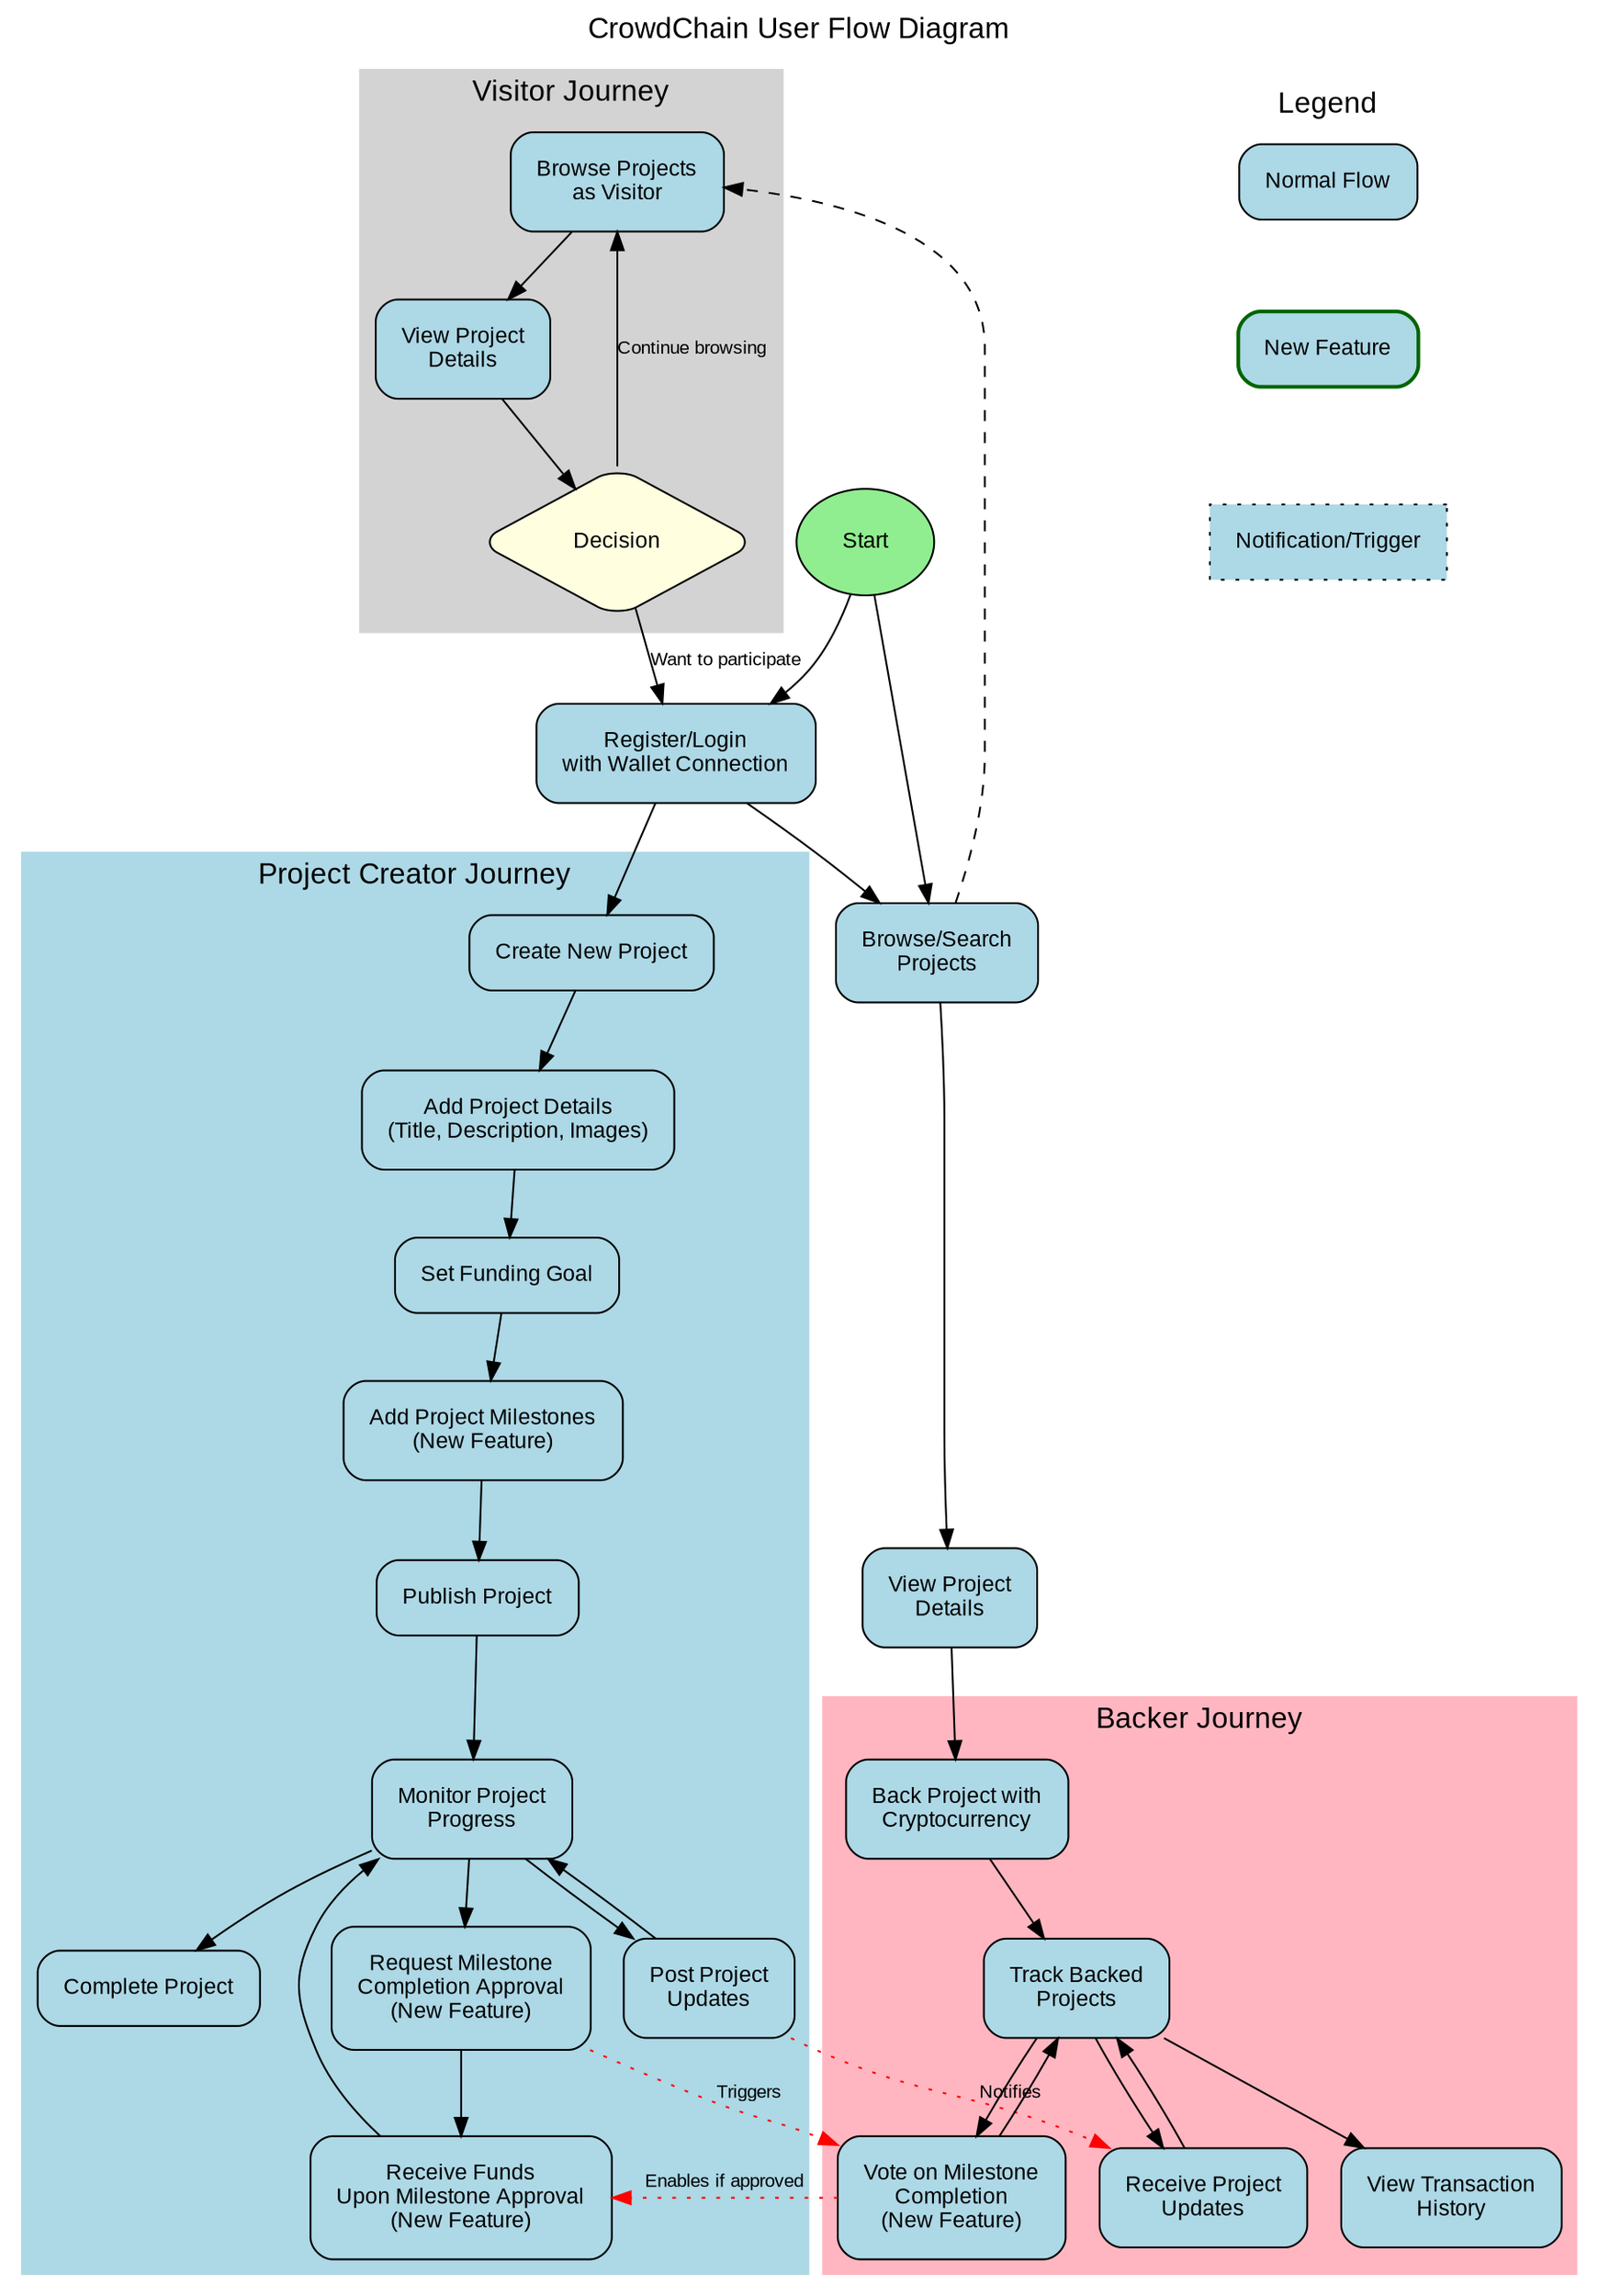 digraph CrowdChain {
    // Graph settings
    rankdir=TB;
    fontname="Arial";
    fontsize=16;
    label="CrowdChain User Flow Diagram";
    labelloc="t";
    
    // Node styles
    node [shape=box, style="rounded,filled", fillcolor=lightblue, fontname="Arial", fontsize=12, margin=0.2];
    edge [fontname="Arial", fontsize=10];
    
    // Start node
    start [label="Start", shape=oval, fillcolor=lightgreen];
    
    // Common nodes
    register [label="Register/Login\nwith Wallet Connection"];
    browse_projects [label="Browse/Search\nProjects"];
    view_project_details [label="View Project\nDetails"];
    
    // Subgraph for Visitor flow
    subgraph cluster_visitor {
        label="Visitor Journey";
        style=filled;
        color=lightgrey;
        
        visitor_browse [label="Browse Projects\nas Visitor"];
        visitor_view_details [label="View Project\nDetails"];
        visitor_decision [label="Decision", shape=diamond, fillcolor=lightyellow];
    }
    
    // Subgraph for Project Creator flow
    subgraph cluster_creator {
        label="Project Creator Journey";
        style=filled;
        color=lightblue;
        
        create_project [label="Create New Project"];
        add_project_details [label="Add Project Details\n(Title, Description, Images)"];
        set_funding_goal [label="Set Funding Goal"];
        add_milestones [label="Add Project Milestones\n(New Feature)"];
        publish_project [label="Publish Project"];
        monitor_project [label="Monitor Project\nProgress"];
        update_project [label="Post Project\nUpdates"];
        request_milestone_approval [label="Request Milestone\nCompletion Approval\n(New Feature)"];
        receive_funds [label="Receive Funds\nUpon Milestone Approval\n(New Feature)"];
        complete_project [label="Complete Project"];
    }
    
    // Subgraph for Backer flow
    subgraph cluster_backer {
        label="Backer Journey";
        style=filled;
        color=lightpink;
        
        back_project [label="Back Project with\nCryptocurrency"];
        track_backed_projects [label="Track Backed\nProjects"];
        receive_updates [label="Receive Project\nUpdates"];
        vote_on_milestone [label="Vote on Milestone\nCompletion\n(New Feature)"];
        view_transaction_history [label="View Transaction\nHistory"];
    }
    
    // Connections
    start -> register;
    start -> browse_projects;
    
    // Visitor flow
    browse_projects -> visitor_browse [style=dashed];
    visitor_browse -> visitor_view_details;
    visitor_view_details -> visitor_decision;
    visitor_decision -> register [label="Want to participate"];
    visitor_decision -> visitor_browse [label="Continue browsing"];
    
    // Common registered user paths
    register -> browse_projects;
    register -> create_project;
    browse_projects -> view_project_details;
    
    // Project Creator flow
    create_project -> add_project_details;
    add_project_details -> set_funding_goal;
    set_funding_goal -> add_milestones;
    add_milestones -> publish_project;
    publish_project -> monitor_project;
    monitor_project -> update_project;
    update_project -> monitor_project;
    monitor_project -> request_milestone_approval;
    request_milestone_approval -> receive_funds;
    receive_funds -> monitor_project;
    monitor_project -> complete_project;
    
    // Backer flow
    view_project_details -> back_project;
    back_project -> track_backed_projects;
    track_backed_projects -> receive_updates;
    receive_updates -> track_backed_projects;
    track_backed_projects -> vote_on_milestone;
    vote_on_milestone -> track_backed_projects;
    track_backed_projects -> view_transaction_history;
    
    // Cross-role interactions
    update_project -> receive_updates [style=dotted, color=red, label="Notifies"];
    request_milestone_approval -> vote_on_milestone [style=dotted, color=red, label="Triggers"];
    vote_on_milestone -> receive_funds [style=dotted, color=red, label="Enables if approved"];
    
    // Legend
    subgraph cluster_legend {
        label="Legend";
        style=filled;
        color=white;
        
        legend_normal [label="Normal Flow", shape=box];
        legend_new [label="New Feature", shape=box, color=darkgreen, penwidth=2.0];
        legend_notification [label="Notification/Trigger", shape=box, style="dotted,filled"];
        
        legend_normal -> legend_new [style=invis];
        legend_new -> legend_notification [style=invis];
    }
}
